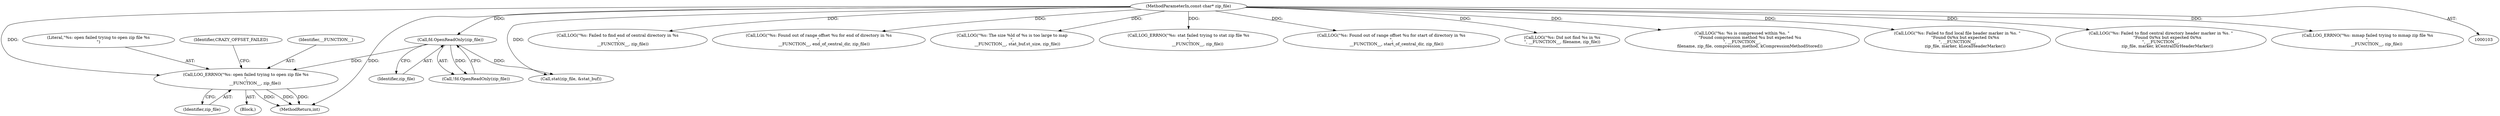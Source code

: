 digraph "0_Chrome_d9e316238aee59acf665d80b544cf4e1edfd3349@pointer" {
"1000113" [label="(Call,LOG_ERRNO(\"%s: open failed trying to open zip file %s\n\",\n              __FUNCTION__, zip_file))"];
"1000110" [label="(Call,fd.OpenReadOnly(zip_file))"];
"1000104" [label="(MethodParameterIn,const char* zip_file)"];
"1000209" [label="(Call,LOG(\"%s: Failed to find end of central directory in %s\n\",\n        __FUNCTION__, zip_file))"];
"1000116" [label="(Identifier,zip_file)"];
"1000254" [label="(Call,LOG(\"%s: Found out of range offset %u for end of directory in %s\n\",\n        __FUNCTION__, end_of_central_dir, zip_file))"];
"1000114" [label="(Literal,\"%s: open failed trying to open zip file %s\n\")"];
"1000118" [label="(Identifier,CRAZY_OFFSET_FAILED)"];
"1000115" [label="(Identifier,__FUNCTION__)"];
"1000142" [label="(Call,LOG(\"%s: The size %ld of %s is too large to map\n\",\n        __FUNCTION__, stat_buf.st_size, zip_file))"];
"1000110" [label="(Call,fd.OpenReadOnly(zip_file))"];
"1000129" [label="(Call,LOG_ERRNO(\"%s: stat failed trying to stat zip file %s\n\",\n              __FUNCTION__, zip_file))"];
"1000236" [label="(Call,LOG(\"%s: Found out of range offset %u for start of directory in %s\n\",\n        __FUNCTION__, start_of_central_dir, zip_file))"];
"1000466" [label="(Call,LOG(\"%s: Did not find %s in %s\n\", __FUNCTION__, filename, zip_file))"];
"1000405" [label="(Call,LOG(\"%s: %s is compressed within %s. \"\n            \"Found compression method %u but expected %u\n\", __FUNCTION__,\n            filename, zip_file, compression_method, kCompressionMethodStored))"];
"1000384" [label="(Call,LOG(\"%s: Failed to find local file header marker in %s. \"\n            \"Found 0x%x but expected 0x%x\n\", __FUNCTION__,\n            zip_file, marker, kLocalHeaderMarker))"];
"1000112" [label="(Block,)"];
"1000111" [label="(Identifier,zip_file)"];
"1000473" [label="(MethodReturn,int)"];
"1000113" [label="(Call,LOG_ERRNO(\"%s: open failed trying to open zip file %s\n\",\n              __FUNCTION__, zip_file))"];
"1000109" [label="(Call,!fd.OpenReadOnly(zip_file))"];
"1000303" [label="(Call,LOG(\"%s: Failed to find central directory header marker in %s. \"\n          \"Found 0x%x but expected 0x%x\n\", __FUNCTION__,\n          zip_file, marker, kCentralDirHeaderMarker))"];
"1000122" [label="(Call,stat(zip_file, &stat_buf))"];
"1000167" [label="(Call,LOG_ERRNO(\"%s: mmap failed trying to mmap zip file %s\n\",\n              __FUNCTION__, zip_file))"];
"1000104" [label="(MethodParameterIn,const char* zip_file)"];
"1000113" -> "1000112"  [label="AST: "];
"1000113" -> "1000116"  [label="CFG: "];
"1000114" -> "1000113"  [label="AST: "];
"1000115" -> "1000113"  [label="AST: "];
"1000116" -> "1000113"  [label="AST: "];
"1000118" -> "1000113"  [label="CFG: "];
"1000113" -> "1000473"  [label="DDG: "];
"1000113" -> "1000473"  [label="DDG: "];
"1000113" -> "1000473"  [label="DDG: "];
"1000110" -> "1000113"  [label="DDG: "];
"1000104" -> "1000113"  [label="DDG: "];
"1000110" -> "1000109"  [label="AST: "];
"1000110" -> "1000111"  [label="CFG: "];
"1000111" -> "1000110"  [label="AST: "];
"1000109" -> "1000110"  [label="CFG: "];
"1000110" -> "1000109"  [label="DDG: "];
"1000104" -> "1000110"  [label="DDG: "];
"1000110" -> "1000122"  [label="DDG: "];
"1000104" -> "1000103"  [label="AST: "];
"1000104" -> "1000473"  [label="DDG: "];
"1000104" -> "1000122"  [label="DDG: "];
"1000104" -> "1000129"  [label="DDG: "];
"1000104" -> "1000142"  [label="DDG: "];
"1000104" -> "1000167"  [label="DDG: "];
"1000104" -> "1000209"  [label="DDG: "];
"1000104" -> "1000236"  [label="DDG: "];
"1000104" -> "1000254"  [label="DDG: "];
"1000104" -> "1000303"  [label="DDG: "];
"1000104" -> "1000384"  [label="DDG: "];
"1000104" -> "1000405"  [label="DDG: "];
"1000104" -> "1000466"  [label="DDG: "];
}
